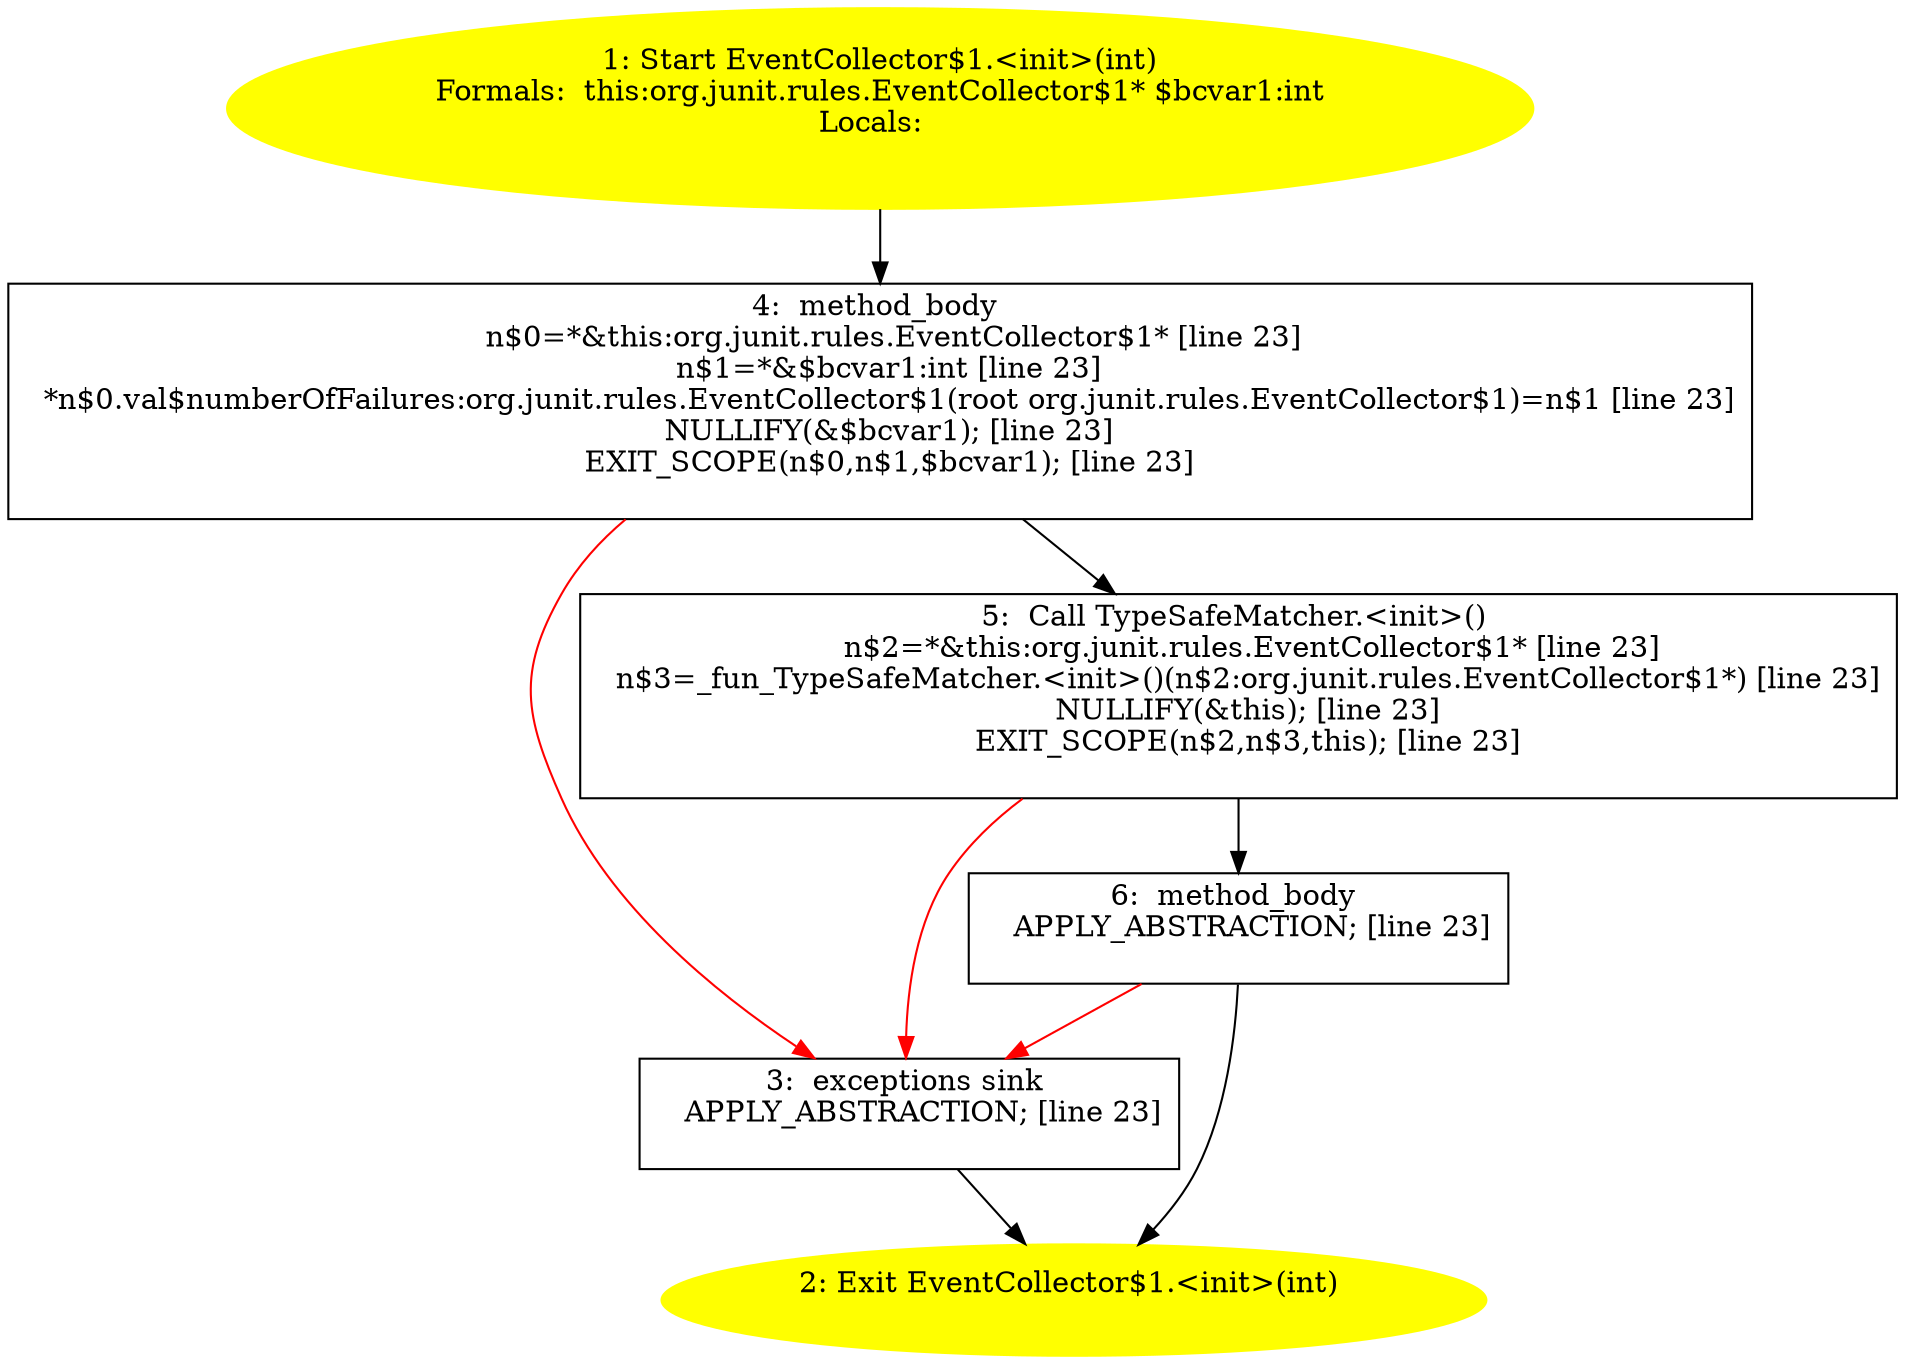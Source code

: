 /* @generated */
digraph cfg {
"org.junit.rules.EventCollector$1.<init>(int).b121d508fd88c03b7b2713e6a0d2504f_1" [label="1: Start EventCollector$1.<init>(int)\nFormals:  this:org.junit.rules.EventCollector$1* $bcvar1:int\nLocals:  \n  " color=yellow style=filled]
	

	 "org.junit.rules.EventCollector$1.<init>(int).b121d508fd88c03b7b2713e6a0d2504f_1" -> "org.junit.rules.EventCollector$1.<init>(int).b121d508fd88c03b7b2713e6a0d2504f_4" ;
"org.junit.rules.EventCollector$1.<init>(int).b121d508fd88c03b7b2713e6a0d2504f_2" [label="2: Exit EventCollector$1.<init>(int) \n  " color=yellow style=filled]
	

"org.junit.rules.EventCollector$1.<init>(int).b121d508fd88c03b7b2713e6a0d2504f_3" [label="3:  exceptions sink \n   APPLY_ABSTRACTION; [line 23]\n " shape="box"]
	

	 "org.junit.rules.EventCollector$1.<init>(int).b121d508fd88c03b7b2713e6a0d2504f_3" -> "org.junit.rules.EventCollector$1.<init>(int).b121d508fd88c03b7b2713e6a0d2504f_2" ;
"org.junit.rules.EventCollector$1.<init>(int).b121d508fd88c03b7b2713e6a0d2504f_4" [label="4:  method_body \n   n$0=*&this:org.junit.rules.EventCollector$1* [line 23]\n  n$1=*&$bcvar1:int [line 23]\n  *n$0.val$numberOfFailures:org.junit.rules.EventCollector$1(root org.junit.rules.EventCollector$1)=n$1 [line 23]\n  NULLIFY(&$bcvar1); [line 23]\n  EXIT_SCOPE(n$0,n$1,$bcvar1); [line 23]\n " shape="box"]
	

	 "org.junit.rules.EventCollector$1.<init>(int).b121d508fd88c03b7b2713e6a0d2504f_4" -> "org.junit.rules.EventCollector$1.<init>(int).b121d508fd88c03b7b2713e6a0d2504f_5" ;
	 "org.junit.rules.EventCollector$1.<init>(int).b121d508fd88c03b7b2713e6a0d2504f_4" -> "org.junit.rules.EventCollector$1.<init>(int).b121d508fd88c03b7b2713e6a0d2504f_3" [color="red" ];
"org.junit.rules.EventCollector$1.<init>(int).b121d508fd88c03b7b2713e6a0d2504f_5" [label="5:  Call TypeSafeMatcher.<init>() \n   n$2=*&this:org.junit.rules.EventCollector$1* [line 23]\n  n$3=_fun_TypeSafeMatcher.<init>()(n$2:org.junit.rules.EventCollector$1*) [line 23]\n  NULLIFY(&this); [line 23]\n  EXIT_SCOPE(n$2,n$3,this); [line 23]\n " shape="box"]
	

	 "org.junit.rules.EventCollector$1.<init>(int).b121d508fd88c03b7b2713e6a0d2504f_5" -> "org.junit.rules.EventCollector$1.<init>(int).b121d508fd88c03b7b2713e6a0d2504f_6" ;
	 "org.junit.rules.EventCollector$1.<init>(int).b121d508fd88c03b7b2713e6a0d2504f_5" -> "org.junit.rules.EventCollector$1.<init>(int).b121d508fd88c03b7b2713e6a0d2504f_3" [color="red" ];
"org.junit.rules.EventCollector$1.<init>(int).b121d508fd88c03b7b2713e6a0d2504f_6" [label="6:  method_body \n   APPLY_ABSTRACTION; [line 23]\n " shape="box"]
	

	 "org.junit.rules.EventCollector$1.<init>(int).b121d508fd88c03b7b2713e6a0d2504f_6" -> "org.junit.rules.EventCollector$1.<init>(int).b121d508fd88c03b7b2713e6a0d2504f_2" ;
	 "org.junit.rules.EventCollector$1.<init>(int).b121d508fd88c03b7b2713e6a0d2504f_6" -> "org.junit.rules.EventCollector$1.<init>(int).b121d508fd88c03b7b2713e6a0d2504f_3" [color="red" ];
}

